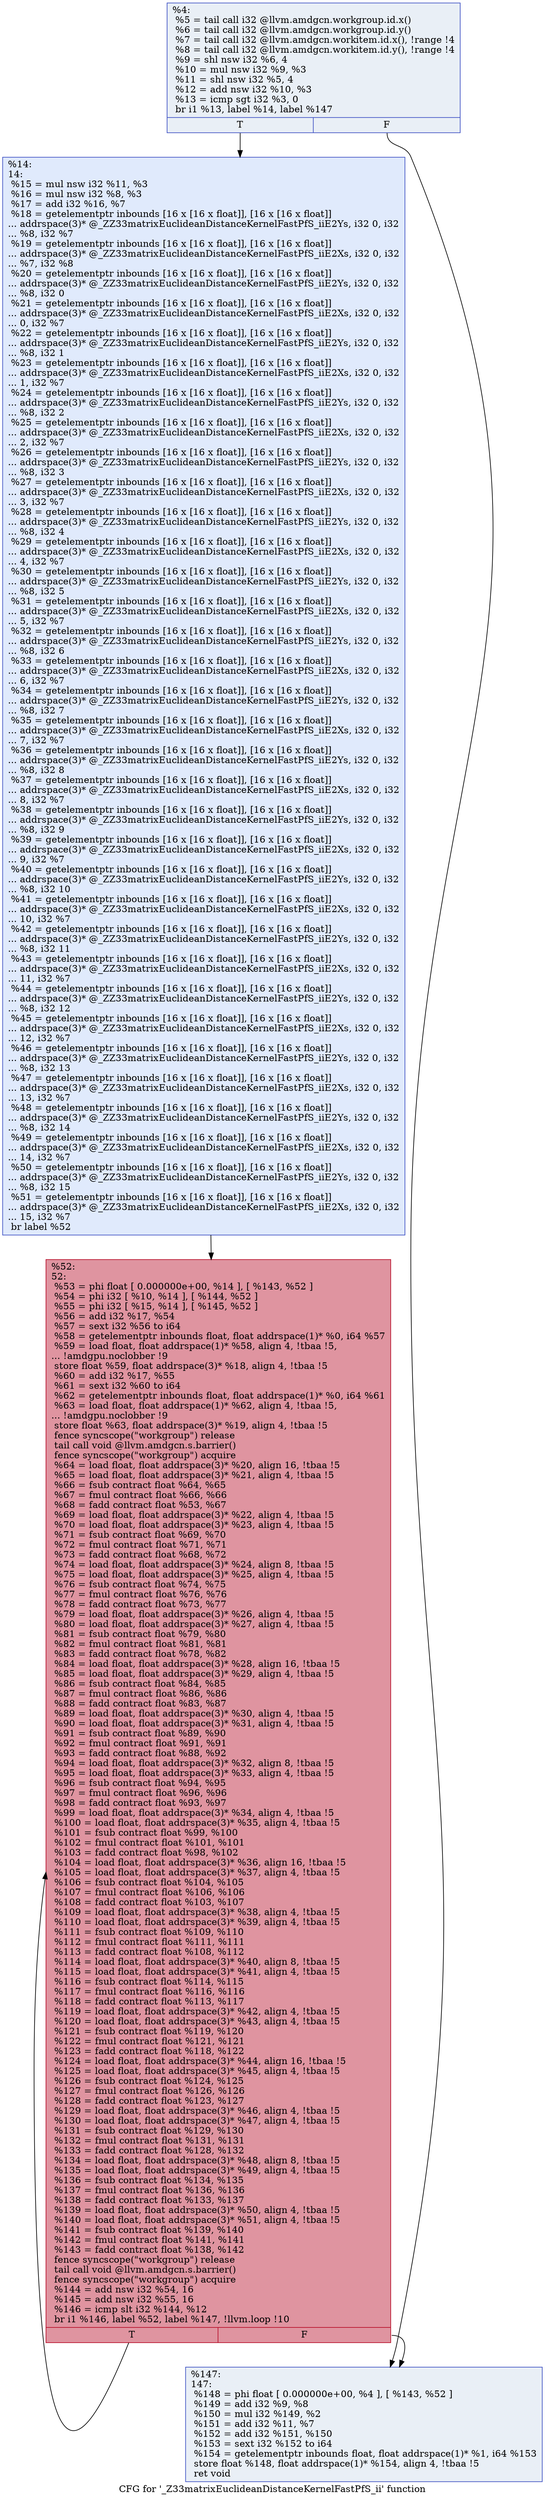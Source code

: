 digraph "CFG for '_Z33matrixEuclideanDistanceKernelFastPfS_ii' function" {
	label="CFG for '_Z33matrixEuclideanDistanceKernelFastPfS_ii' function";

	Node0x54df660 [shape=record,color="#3d50c3ff", style=filled, fillcolor="#cedaeb70",label="{%4:\l  %5 = tail call i32 @llvm.amdgcn.workgroup.id.x()\l  %6 = tail call i32 @llvm.amdgcn.workgroup.id.y()\l  %7 = tail call i32 @llvm.amdgcn.workitem.id.x(), !range !4\l  %8 = tail call i32 @llvm.amdgcn.workitem.id.y(), !range !4\l  %9 = shl nsw i32 %6, 4\l  %10 = mul nsw i32 %9, %3\l  %11 = shl nsw i32 %5, 4\l  %12 = add nsw i32 %10, %3\l  %13 = icmp sgt i32 %3, 0\l  br i1 %13, label %14, label %147\l|{<s0>T|<s1>F}}"];
	Node0x54df660:s0 -> Node0x54e1a00;
	Node0x54df660:s1 -> Node0x54e1a90;
	Node0x54e1a00 [shape=record,color="#3d50c3ff", style=filled, fillcolor="#b9d0f970",label="{%14:\l14:                                               \l  %15 = mul nsw i32 %11, %3\l  %16 = mul nsw i32 %8, %3\l  %17 = add i32 %16, %7\l  %18 = getelementptr inbounds [16 x [16 x float]], [16 x [16 x float]]\l... addrspace(3)* @_ZZ33matrixEuclideanDistanceKernelFastPfS_iiE2Ys, i32 0, i32\l... %8, i32 %7\l  %19 = getelementptr inbounds [16 x [16 x float]], [16 x [16 x float]]\l... addrspace(3)* @_ZZ33matrixEuclideanDistanceKernelFastPfS_iiE2Xs, i32 0, i32\l... %7, i32 %8\l  %20 = getelementptr inbounds [16 x [16 x float]], [16 x [16 x float]]\l... addrspace(3)* @_ZZ33matrixEuclideanDistanceKernelFastPfS_iiE2Ys, i32 0, i32\l... %8, i32 0\l  %21 = getelementptr inbounds [16 x [16 x float]], [16 x [16 x float]]\l... addrspace(3)* @_ZZ33matrixEuclideanDistanceKernelFastPfS_iiE2Xs, i32 0, i32\l... 0, i32 %7\l  %22 = getelementptr inbounds [16 x [16 x float]], [16 x [16 x float]]\l... addrspace(3)* @_ZZ33matrixEuclideanDistanceKernelFastPfS_iiE2Ys, i32 0, i32\l... %8, i32 1\l  %23 = getelementptr inbounds [16 x [16 x float]], [16 x [16 x float]]\l... addrspace(3)* @_ZZ33matrixEuclideanDistanceKernelFastPfS_iiE2Xs, i32 0, i32\l... 1, i32 %7\l  %24 = getelementptr inbounds [16 x [16 x float]], [16 x [16 x float]]\l... addrspace(3)* @_ZZ33matrixEuclideanDistanceKernelFastPfS_iiE2Ys, i32 0, i32\l... %8, i32 2\l  %25 = getelementptr inbounds [16 x [16 x float]], [16 x [16 x float]]\l... addrspace(3)* @_ZZ33matrixEuclideanDistanceKernelFastPfS_iiE2Xs, i32 0, i32\l... 2, i32 %7\l  %26 = getelementptr inbounds [16 x [16 x float]], [16 x [16 x float]]\l... addrspace(3)* @_ZZ33matrixEuclideanDistanceKernelFastPfS_iiE2Ys, i32 0, i32\l... %8, i32 3\l  %27 = getelementptr inbounds [16 x [16 x float]], [16 x [16 x float]]\l... addrspace(3)* @_ZZ33matrixEuclideanDistanceKernelFastPfS_iiE2Xs, i32 0, i32\l... 3, i32 %7\l  %28 = getelementptr inbounds [16 x [16 x float]], [16 x [16 x float]]\l... addrspace(3)* @_ZZ33matrixEuclideanDistanceKernelFastPfS_iiE2Ys, i32 0, i32\l... %8, i32 4\l  %29 = getelementptr inbounds [16 x [16 x float]], [16 x [16 x float]]\l... addrspace(3)* @_ZZ33matrixEuclideanDistanceKernelFastPfS_iiE2Xs, i32 0, i32\l... 4, i32 %7\l  %30 = getelementptr inbounds [16 x [16 x float]], [16 x [16 x float]]\l... addrspace(3)* @_ZZ33matrixEuclideanDistanceKernelFastPfS_iiE2Ys, i32 0, i32\l... %8, i32 5\l  %31 = getelementptr inbounds [16 x [16 x float]], [16 x [16 x float]]\l... addrspace(3)* @_ZZ33matrixEuclideanDistanceKernelFastPfS_iiE2Xs, i32 0, i32\l... 5, i32 %7\l  %32 = getelementptr inbounds [16 x [16 x float]], [16 x [16 x float]]\l... addrspace(3)* @_ZZ33matrixEuclideanDistanceKernelFastPfS_iiE2Ys, i32 0, i32\l... %8, i32 6\l  %33 = getelementptr inbounds [16 x [16 x float]], [16 x [16 x float]]\l... addrspace(3)* @_ZZ33matrixEuclideanDistanceKernelFastPfS_iiE2Xs, i32 0, i32\l... 6, i32 %7\l  %34 = getelementptr inbounds [16 x [16 x float]], [16 x [16 x float]]\l... addrspace(3)* @_ZZ33matrixEuclideanDistanceKernelFastPfS_iiE2Ys, i32 0, i32\l... %8, i32 7\l  %35 = getelementptr inbounds [16 x [16 x float]], [16 x [16 x float]]\l... addrspace(3)* @_ZZ33matrixEuclideanDistanceKernelFastPfS_iiE2Xs, i32 0, i32\l... 7, i32 %7\l  %36 = getelementptr inbounds [16 x [16 x float]], [16 x [16 x float]]\l... addrspace(3)* @_ZZ33matrixEuclideanDistanceKernelFastPfS_iiE2Ys, i32 0, i32\l... %8, i32 8\l  %37 = getelementptr inbounds [16 x [16 x float]], [16 x [16 x float]]\l... addrspace(3)* @_ZZ33matrixEuclideanDistanceKernelFastPfS_iiE2Xs, i32 0, i32\l... 8, i32 %7\l  %38 = getelementptr inbounds [16 x [16 x float]], [16 x [16 x float]]\l... addrspace(3)* @_ZZ33matrixEuclideanDistanceKernelFastPfS_iiE2Ys, i32 0, i32\l... %8, i32 9\l  %39 = getelementptr inbounds [16 x [16 x float]], [16 x [16 x float]]\l... addrspace(3)* @_ZZ33matrixEuclideanDistanceKernelFastPfS_iiE2Xs, i32 0, i32\l... 9, i32 %7\l  %40 = getelementptr inbounds [16 x [16 x float]], [16 x [16 x float]]\l... addrspace(3)* @_ZZ33matrixEuclideanDistanceKernelFastPfS_iiE2Ys, i32 0, i32\l... %8, i32 10\l  %41 = getelementptr inbounds [16 x [16 x float]], [16 x [16 x float]]\l... addrspace(3)* @_ZZ33matrixEuclideanDistanceKernelFastPfS_iiE2Xs, i32 0, i32\l... 10, i32 %7\l  %42 = getelementptr inbounds [16 x [16 x float]], [16 x [16 x float]]\l... addrspace(3)* @_ZZ33matrixEuclideanDistanceKernelFastPfS_iiE2Ys, i32 0, i32\l... %8, i32 11\l  %43 = getelementptr inbounds [16 x [16 x float]], [16 x [16 x float]]\l... addrspace(3)* @_ZZ33matrixEuclideanDistanceKernelFastPfS_iiE2Xs, i32 0, i32\l... 11, i32 %7\l  %44 = getelementptr inbounds [16 x [16 x float]], [16 x [16 x float]]\l... addrspace(3)* @_ZZ33matrixEuclideanDistanceKernelFastPfS_iiE2Ys, i32 0, i32\l... %8, i32 12\l  %45 = getelementptr inbounds [16 x [16 x float]], [16 x [16 x float]]\l... addrspace(3)* @_ZZ33matrixEuclideanDistanceKernelFastPfS_iiE2Xs, i32 0, i32\l... 12, i32 %7\l  %46 = getelementptr inbounds [16 x [16 x float]], [16 x [16 x float]]\l... addrspace(3)* @_ZZ33matrixEuclideanDistanceKernelFastPfS_iiE2Ys, i32 0, i32\l... %8, i32 13\l  %47 = getelementptr inbounds [16 x [16 x float]], [16 x [16 x float]]\l... addrspace(3)* @_ZZ33matrixEuclideanDistanceKernelFastPfS_iiE2Xs, i32 0, i32\l... 13, i32 %7\l  %48 = getelementptr inbounds [16 x [16 x float]], [16 x [16 x float]]\l... addrspace(3)* @_ZZ33matrixEuclideanDistanceKernelFastPfS_iiE2Ys, i32 0, i32\l... %8, i32 14\l  %49 = getelementptr inbounds [16 x [16 x float]], [16 x [16 x float]]\l... addrspace(3)* @_ZZ33matrixEuclideanDistanceKernelFastPfS_iiE2Xs, i32 0, i32\l... 14, i32 %7\l  %50 = getelementptr inbounds [16 x [16 x float]], [16 x [16 x float]]\l... addrspace(3)* @_ZZ33matrixEuclideanDistanceKernelFastPfS_iiE2Ys, i32 0, i32\l... %8, i32 15\l  %51 = getelementptr inbounds [16 x [16 x float]], [16 x [16 x float]]\l... addrspace(3)* @_ZZ33matrixEuclideanDistanceKernelFastPfS_iiE2Xs, i32 0, i32\l... 15, i32 %7\l  br label %52\l}"];
	Node0x54e1a00 -> Node0x54e3ff0;
	Node0x54e3ff0 [shape=record,color="#b70d28ff", style=filled, fillcolor="#b70d2870",label="{%52:\l52:                                               \l  %53 = phi float [ 0.000000e+00, %14 ], [ %143, %52 ]\l  %54 = phi i32 [ %10, %14 ], [ %144, %52 ]\l  %55 = phi i32 [ %15, %14 ], [ %145, %52 ]\l  %56 = add i32 %17, %54\l  %57 = sext i32 %56 to i64\l  %58 = getelementptr inbounds float, float addrspace(1)* %0, i64 %57\l  %59 = load float, float addrspace(1)* %58, align 4, !tbaa !5,\l... !amdgpu.noclobber !9\l  store float %59, float addrspace(3)* %18, align 4, !tbaa !5\l  %60 = add i32 %17, %55\l  %61 = sext i32 %60 to i64\l  %62 = getelementptr inbounds float, float addrspace(1)* %0, i64 %61\l  %63 = load float, float addrspace(1)* %62, align 4, !tbaa !5,\l... !amdgpu.noclobber !9\l  store float %63, float addrspace(3)* %19, align 4, !tbaa !5\l  fence syncscope(\"workgroup\") release\l  tail call void @llvm.amdgcn.s.barrier()\l  fence syncscope(\"workgroup\") acquire\l  %64 = load float, float addrspace(3)* %20, align 16, !tbaa !5\l  %65 = load float, float addrspace(3)* %21, align 4, !tbaa !5\l  %66 = fsub contract float %64, %65\l  %67 = fmul contract float %66, %66\l  %68 = fadd contract float %53, %67\l  %69 = load float, float addrspace(3)* %22, align 4, !tbaa !5\l  %70 = load float, float addrspace(3)* %23, align 4, !tbaa !5\l  %71 = fsub contract float %69, %70\l  %72 = fmul contract float %71, %71\l  %73 = fadd contract float %68, %72\l  %74 = load float, float addrspace(3)* %24, align 8, !tbaa !5\l  %75 = load float, float addrspace(3)* %25, align 4, !tbaa !5\l  %76 = fsub contract float %74, %75\l  %77 = fmul contract float %76, %76\l  %78 = fadd contract float %73, %77\l  %79 = load float, float addrspace(3)* %26, align 4, !tbaa !5\l  %80 = load float, float addrspace(3)* %27, align 4, !tbaa !5\l  %81 = fsub contract float %79, %80\l  %82 = fmul contract float %81, %81\l  %83 = fadd contract float %78, %82\l  %84 = load float, float addrspace(3)* %28, align 16, !tbaa !5\l  %85 = load float, float addrspace(3)* %29, align 4, !tbaa !5\l  %86 = fsub contract float %84, %85\l  %87 = fmul contract float %86, %86\l  %88 = fadd contract float %83, %87\l  %89 = load float, float addrspace(3)* %30, align 4, !tbaa !5\l  %90 = load float, float addrspace(3)* %31, align 4, !tbaa !5\l  %91 = fsub contract float %89, %90\l  %92 = fmul contract float %91, %91\l  %93 = fadd contract float %88, %92\l  %94 = load float, float addrspace(3)* %32, align 8, !tbaa !5\l  %95 = load float, float addrspace(3)* %33, align 4, !tbaa !5\l  %96 = fsub contract float %94, %95\l  %97 = fmul contract float %96, %96\l  %98 = fadd contract float %93, %97\l  %99 = load float, float addrspace(3)* %34, align 4, !tbaa !5\l  %100 = load float, float addrspace(3)* %35, align 4, !tbaa !5\l  %101 = fsub contract float %99, %100\l  %102 = fmul contract float %101, %101\l  %103 = fadd contract float %98, %102\l  %104 = load float, float addrspace(3)* %36, align 16, !tbaa !5\l  %105 = load float, float addrspace(3)* %37, align 4, !tbaa !5\l  %106 = fsub contract float %104, %105\l  %107 = fmul contract float %106, %106\l  %108 = fadd contract float %103, %107\l  %109 = load float, float addrspace(3)* %38, align 4, !tbaa !5\l  %110 = load float, float addrspace(3)* %39, align 4, !tbaa !5\l  %111 = fsub contract float %109, %110\l  %112 = fmul contract float %111, %111\l  %113 = fadd contract float %108, %112\l  %114 = load float, float addrspace(3)* %40, align 8, !tbaa !5\l  %115 = load float, float addrspace(3)* %41, align 4, !tbaa !5\l  %116 = fsub contract float %114, %115\l  %117 = fmul contract float %116, %116\l  %118 = fadd contract float %113, %117\l  %119 = load float, float addrspace(3)* %42, align 4, !tbaa !5\l  %120 = load float, float addrspace(3)* %43, align 4, !tbaa !5\l  %121 = fsub contract float %119, %120\l  %122 = fmul contract float %121, %121\l  %123 = fadd contract float %118, %122\l  %124 = load float, float addrspace(3)* %44, align 16, !tbaa !5\l  %125 = load float, float addrspace(3)* %45, align 4, !tbaa !5\l  %126 = fsub contract float %124, %125\l  %127 = fmul contract float %126, %126\l  %128 = fadd contract float %123, %127\l  %129 = load float, float addrspace(3)* %46, align 4, !tbaa !5\l  %130 = load float, float addrspace(3)* %47, align 4, !tbaa !5\l  %131 = fsub contract float %129, %130\l  %132 = fmul contract float %131, %131\l  %133 = fadd contract float %128, %132\l  %134 = load float, float addrspace(3)* %48, align 8, !tbaa !5\l  %135 = load float, float addrspace(3)* %49, align 4, !tbaa !5\l  %136 = fsub contract float %134, %135\l  %137 = fmul contract float %136, %136\l  %138 = fadd contract float %133, %137\l  %139 = load float, float addrspace(3)* %50, align 4, !tbaa !5\l  %140 = load float, float addrspace(3)* %51, align 4, !tbaa !5\l  %141 = fsub contract float %139, %140\l  %142 = fmul contract float %141, %141\l  %143 = fadd contract float %138, %142\l  fence syncscope(\"workgroup\") release\l  tail call void @llvm.amdgcn.s.barrier()\l  fence syncscope(\"workgroup\") acquire\l  %144 = add nsw i32 %54, 16\l  %145 = add nsw i32 %55, 16\l  %146 = icmp slt i32 %144, %12\l  br i1 %146, label %52, label %147, !llvm.loop !10\l|{<s0>T|<s1>F}}"];
	Node0x54e3ff0:s0 -> Node0x54e3ff0;
	Node0x54e3ff0:s1 -> Node0x54e1a90;
	Node0x54e1a90 [shape=record,color="#3d50c3ff", style=filled, fillcolor="#cedaeb70",label="{%147:\l147:                                              \l  %148 = phi float [ 0.000000e+00, %4 ], [ %143, %52 ]\l  %149 = add i32 %9, %8\l  %150 = mul i32 %149, %2\l  %151 = add i32 %11, %7\l  %152 = add i32 %151, %150\l  %153 = sext i32 %152 to i64\l  %154 = getelementptr inbounds float, float addrspace(1)* %1, i64 %153\l  store float %148, float addrspace(1)* %154, align 4, !tbaa !5\l  ret void\l}"];
}
